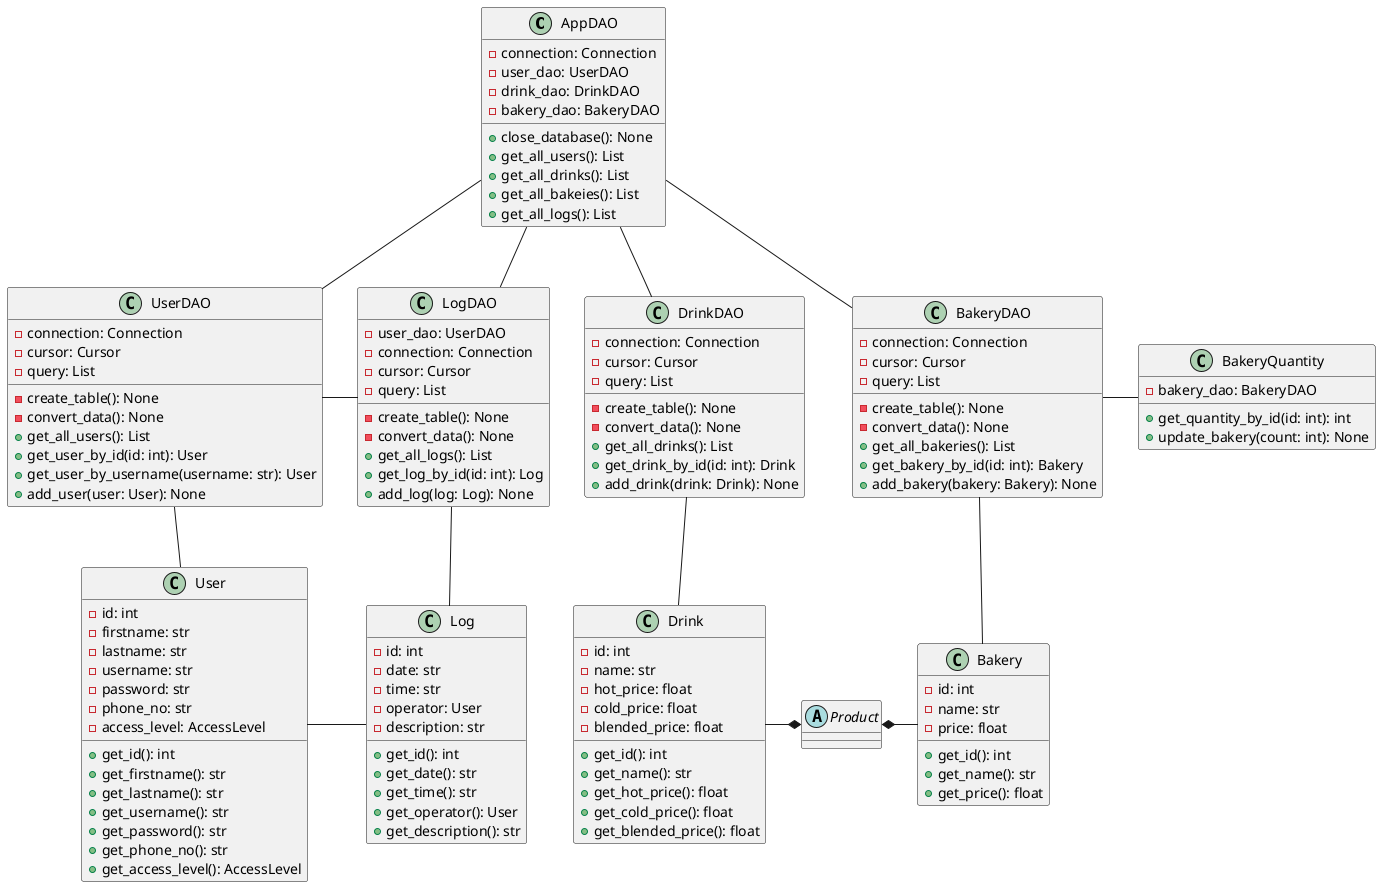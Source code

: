 @startuml

class AppDAO {
    - connection: Connection
    - user_dao: UserDAO
    - drink_dao: DrinkDAO
    - bakery_dao: BakeryDAO

    + close_database(): None
    + get_all_users(): List
    + get_all_drinks(): List
    + get_all_bakeies(): List
    + get_all_logs(): List

}

class UserDAO {
    - connection: Connection
    - cursor: Cursor
    - query: List

    - create_table(): None
    - convert_data(): None
    + get_all_users(): List
    + get_user_by_id(id: int): User
    + get_user_by_username(username: str): User
    + add_user(user: User): None
}

class DrinkDAO {
    - connection: Connection
    - cursor: Cursor
    - query: List

    - create_table(): None
    - convert_data(): None
    + get_all_drinks(): List
    + get_drink_by_id(id: int): Drink
    + add_drink(drink: Drink): None

}

class BakeryDAO {
    - connection: Connection
    - cursor: Cursor
    - query: List

    - create_table(): None
    - convert_data(): None
    + get_all_bakeries(): List
    + get_bakery_by_id(id: int): Bakery
    + add_bakery(bakery: Bakery): None 

}

class LogDAO {
    - user_dao: UserDAO
    - connection: Connection
    - cursor: Cursor
    - query: List

    - create_table(): None
    - convert_data(): None
    + get_all_logs(): List
    + get_log_by_id(id: int): Log
    + add_log(log: Log): None

}

class User {
    - id: int
    - firstname: str
    - lastname: str
    - username: str
    - password: str
    - phone_no: str
    - access_level: AccessLevel

    + get_id(): int
    + get_firstname(): str
    + get_lastname(): str
    + get_username(): str
    + get_password(): str
    + get_phone_no(): str
    + get_access_level(): AccessLevel
}

class Log {
    - id: int
    - date: str
    - time: str
    - operator: User
    - description: str

    + get_id(): int
    + get_date(): str
    + get_time(): str
    + get_operator(): User
    + get_description(): str
}

abstract class Product

class Drink {
    - id: int
    - name: str
    - hot_price: float
    - cold_price: float
    - blended_price: float

    + get_id(): int
    + get_name(): str
    + get_hot_price(): float
    + get_cold_price(): float
    + get_blended_price(): float
}

class Bakery {
    - id: int
    - name: str
    - price: float

    + get_id(): int
    + get_name(): str
    + get_price(): float
}

class BakeryQuantity{
    - bakery_dao: BakeryDAO

    + get_quantity_by_id(id: int): int
    + update_bakery(count: int): None
}

AppDAO -- UserDAO
AppDAO -- LogDAO
UserDAO - LogDAO
AppDAO -- DrinkDAO
AppDAO -- BakeryDAO
UserDAO -- User
LogDAO -- Log
User - Log
DrinkDAO -- Drink
BakeryDAO -- Bakery
Drink -* Product
Product *- Bakery
BakeryDAO - BakeryQuantity
@enduml